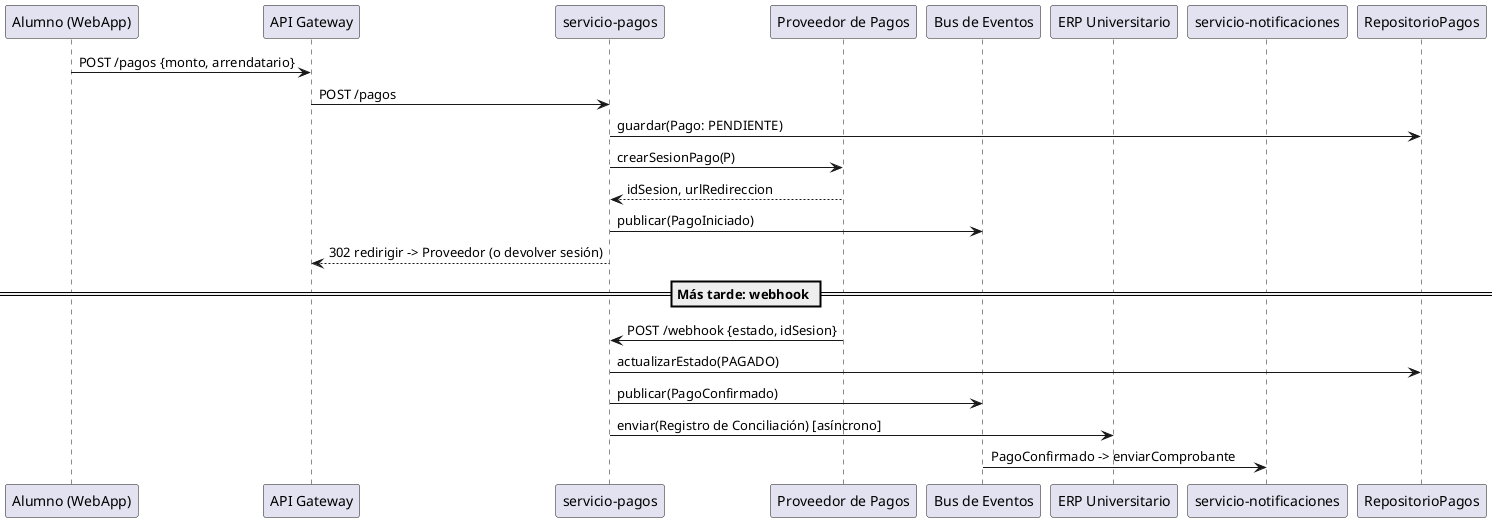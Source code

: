 @startuml
participant "Alumno (WebApp)" as Alumno
participant "API Gateway" as Gateway
participant "servicio-pagos" as Pagos
participant "Proveedor de Pagos" as Proveedor
participant "Bus de Eventos" as Bus
participant "ERP Universitario" as ERP
participant "servicio-notificaciones" as Notif

Alumno -> Gateway: POST /pagos {monto, arrendatario}
Gateway -> Pagos: POST /pagos
Pagos -> RepositorioPagos: guardar(Pago: PENDIENTE)
Pagos -> Proveedor: crearSesionPago(P)
Proveedor --> Pagos: idSesion, urlRedireccion
Pagos -> Bus: publicar(PagoIniciado)
Pagos --> Gateway: 302 redirigir -> Proveedor (o devolver sesión)

== Más tarde: webhook ==
Proveedor -> Pagos: POST /webhook {estado, idSesion}
Pagos -> RepositorioPagos: actualizarEstado(PAGADO)
Pagos -> Bus: publicar(PagoConfirmado)
Pagos -> ERP: enviar(Registro de Conciliación) [asíncrono]
Bus -> Notif: PagoConfirmado -> enviarComprobante
@enduml
